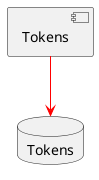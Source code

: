 @startuml
[Tokens] as tokens
database "Tokens" as tokens_keyspace
tokens -[#red]-> tokens_keyspace
@enduml